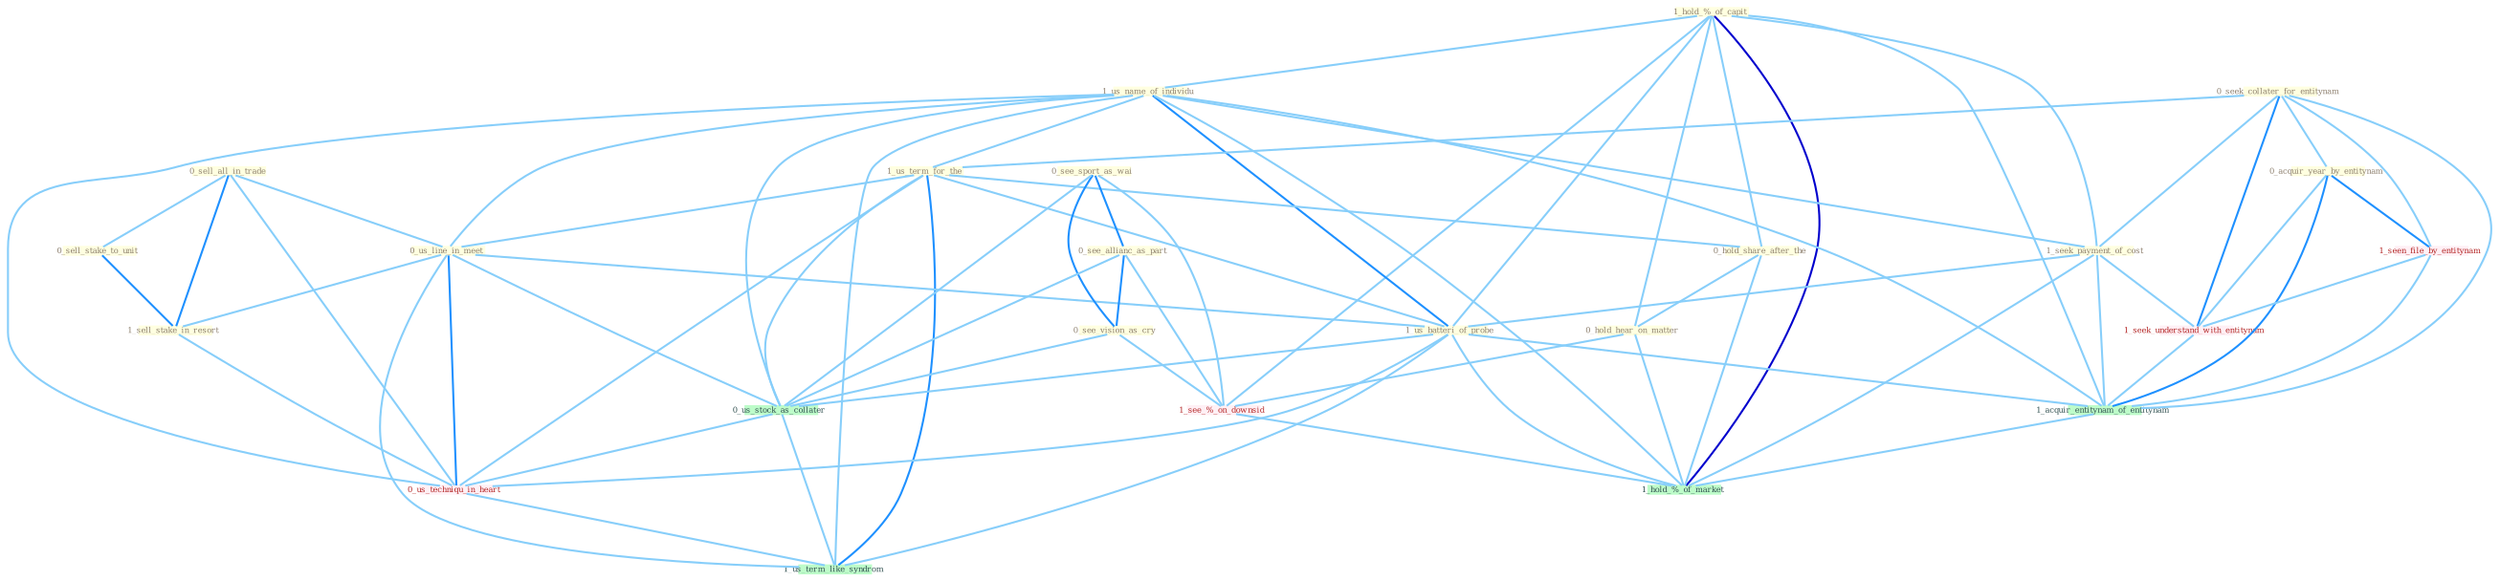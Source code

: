 Graph G{ 
    node
    [shape=polygon,style=filled,width=.5,height=.06,color="#BDFCC9",fixedsize=true,fontsize=4,
    fontcolor="#2f4f4f"];
    {node
    [color="#ffffe0", fontcolor="#8b7d6b"] "1_hold_%_of_capit " "0_sell_all_in_trade " "1_us_name_of_individu " "0_sell_stake_to_unit " "0_seek_collater_for_entitynam " "1_seek_payment_of_cost " "1_us_term_for_the " "0_us_line_in_meet " "0_acquir_year_by_entitynam " "0_hold_share_after_the " "0_see_sport_as_wai " "0_see_allianc_as_part " "0_see_vision_as_cry " "1_us_batteri_of_probe " "0_hold_hear_on_matter " "1_sell_stake_in_resort "}
{node [color="#fff0f5", fontcolor="#b22222"] "1_seen_file_by_entitynam " "1_seek_understand_with_entitynam " "0_us_techniqu_in_heart " "1_see_%_on_downsid "}
edge [color="#B0E2FF"];

	"1_hold_%_of_capit " -- "1_us_name_of_individu " [w="1", color="#87cefa" ];
	"1_hold_%_of_capit " -- "1_seek_payment_of_cost " [w="1", color="#87cefa" ];
	"1_hold_%_of_capit " -- "0_hold_share_after_the " [w="1", color="#87cefa" ];
	"1_hold_%_of_capit " -- "1_us_batteri_of_probe " [w="1", color="#87cefa" ];
	"1_hold_%_of_capit " -- "0_hold_hear_on_matter " [w="1", color="#87cefa" ];
	"1_hold_%_of_capit " -- "1_acquir_entitynam_of_entitynam " [w="1", color="#87cefa" ];
	"1_hold_%_of_capit " -- "1_see_%_on_downsid " [w="1", color="#87cefa" ];
	"1_hold_%_of_capit " -- "1_hold_%_of_market " [w="3", color="#0000cd" , len=0.6];
	"0_sell_all_in_trade " -- "0_sell_stake_to_unit " [w="1", color="#87cefa" ];
	"0_sell_all_in_trade " -- "0_us_line_in_meet " [w="1", color="#87cefa" ];
	"0_sell_all_in_trade " -- "1_sell_stake_in_resort " [w="2", color="#1e90ff" , len=0.8];
	"0_sell_all_in_trade " -- "0_us_techniqu_in_heart " [w="1", color="#87cefa" ];
	"1_us_name_of_individu " -- "1_seek_payment_of_cost " [w="1", color="#87cefa" ];
	"1_us_name_of_individu " -- "1_us_term_for_the " [w="1", color="#87cefa" ];
	"1_us_name_of_individu " -- "0_us_line_in_meet " [w="1", color="#87cefa" ];
	"1_us_name_of_individu " -- "1_us_batteri_of_probe " [w="2", color="#1e90ff" , len=0.8];
	"1_us_name_of_individu " -- "0_us_stock_as_collater " [w="1", color="#87cefa" ];
	"1_us_name_of_individu " -- "1_acquir_entitynam_of_entitynam " [w="1", color="#87cefa" ];
	"1_us_name_of_individu " -- "0_us_techniqu_in_heart " [w="1", color="#87cefa" ];
	"1_us_name_of_individu " -- "1_us_term_like_syndrom " [w="1", color="#87cefa" ];
	"1_us_name_of_individu " -- "1_hold_%_of_market " [w="1", color="#87cefa" ];
	"0_sell_stake_to_unit " -- "1_sell_stake_in_resort " [w="2", color="#1e90ff" , len=0.8];
	"0_seek_collater_for_entitynam " -- "1_seek_payment_of_cost " [w="1", color="#87cefa" ];
	"0_seek_collater_for_entitynam " -- "1_us_term_for_the " [w="1", color="#87cefa" ];
	"0_seek_collater_for_entitynam " -- "0_acquir_year_by_entitynam " [w="1", color="#87cefa" ];
	"0_seek_collater_for_entitynam " -- "1_seen_file_by_entitynam " [w="1", color="#87cefa" ];
	"0_seek_collater_for_entitynam " -- "1_seek_understand_with_entitynam " [w="2", color="#1e90ff" , len=0.8];
	"0_seek_collater_for_entitynam " -- "1_acquir_entitynam_of_entitynam " [w="1", color="#87cefa" ];
	"1_seek_payment_of_cost " -- "1_us_batteri_of_probe " [w="1", color="#87cefa" ];
	"1_seek_payment_of_cost " -- "1_seek_understand_with_entitynam " [w="1", color="#87cefa" ];
	"1_seek_payment_of_cost " -- "1_acquir_entitynam_of_entitynam " [w="1", color="#87cefa" ];
	"1_seek_payment_of_cost " -- "1_hold_%_of_market " [w="1", color="#87cefa" ];
	"1_us_term_for_the " -- "0_us_line_in_meet " [w="1", color="#87cefa" ];
	"1_us_term_for_the " -- "0_hold_share_after_the " [w="1", color="#87cefa" ];
	"1_us_term_for_the " -- "1_us_batteri_of_probe " [w="1", color="#87cefa" ];
	"1_us_term_for_the " -- "0_us_stock_as_collater " [w="1", color="#87cefa" ];
	"1_us_term_for_the " -- "0_us_techniqu_in_heart " [w="1", color="#87cefa" ];
	"1_us_term_for_the " -- "1_us_term_like_syndrom " [w="2", color="#1e90ff" , len=0.8];
	"0_us_line_in_meet " -- "1_us_batteri_of_probe " [w="1", color="#87cefa" ];
	"0_us_line_in_meet " -- "1_sell_stake_in_resort " [w="1", color="#87cefa" ];
	"0_us_line_in_meet " -- "0_us_stock_as_collater " [w="1", color="#87cefa" ];
	"0_us_line_in_meet " -- "0_us_techniqu_in_heart " [w="2", color="#1e90ff" , len=0.8];
	"0_us_line_in_meet " -- "1_us_term_like_syndrom " [w="1", color="#87cefa" ];
	"0_acquir_year_by_entitynam " -- "1_seen_file_by_entitynam " [w="2", color="#1e90ff" , len=0.8];
	"0_acquir_year_by_entitynam " -- "1_seek_understand_with_entitynam " [w="1", color="#87cefa" ];
	"0_acquir_year_by_entitynam " -- "1_acquir_entitynam_of_entitynam " [w="2", color="#1e90ff" , len=0.8];
	"0_hold_share_after_the " -- "0_hold_hear_on_matter " [w="1", color="#87cefa" ];
	"0_hold_share_after_the " -- "1_hold_%_of_market " [w="1", color="#87cefa" ];
	"0_see_sport_as_wai " -- "0_see_allianc_as_part " [w="2", color="#1e90ff" , len=0.8];
	"0_see_sport_as_wai " -- "0_see_vision_as_cry " [w="2", color="#1e90ff" , len=0.8];
	"0_see_sport_as_wai " -- "0_us_stock_as_collater " [w="1", color="#87cefa" ];
	"0_see_sport_as_wai " -- "1_see_%_on_downsid " [w="1", color="#87cefa" ];
	"0_see_allianc_as_part " -- "0_see_vision_as_cry " [w="2", color="#1e90ff" , len=0.8];
	"0_see_allianc_as_part " -- "0_us_stock_as_collater " [w="1", color="#87cefa" ];
	"0_see_allianc_as_part " -- "1_see_%_on_downsid " [w="1", color="#87cefa" ];
	"0_see_vision_as_cry " -- "0_us_stock_as_collater " [w="1", color="#87cefa" ];
	"0_see_vision_as_cry " -- "1_see_%_on_downsid " [w="1", color="#87cefa" ];
	"1_us_batteri_of_probe " -- "0_us_stock_as_collater " [w="1", color="#87cefa" ];
	"1_us_batteri_of_probe " -- "1_acquir_entitynam_of_entitynam " [w="1", color="#87cefa" ];
	"1_us_batteri_of_probe " -- "0_us_techniqu_in_heart " [w="1", color="#87cefa" ];
	"1_us_batteri_of_probe " -- "1_us_term_like_syndrom " [w="1", color="#87cefa" ];
	"1_us_batteri_of_probe " -- "1_hold_%_of_market " [w="1", color="#87cefa" ];
	"0_hold_hear_on_matter " -- "1_see_%_on_downsid " [w="1", color="#87cefa" ];
	"0_hold_hear_on_matter " -- "1_hold_%_of_market " [w="1", color="#87cefa" ];
	"1_sell_stake_in_resort " -- "0_us_techniqu_in_heart " [w="1", color="#87cefa" ];
	"1_seen_file_by_entitynam " -- "1_seek_understand_with_entitynam " [w="1", color="#87cefa" ];
	"1_seen_file_by_entitynam " -- "1_acquir_entitynam_of_entitynam " [w="1", color="#87cefa" ];
	"0_us_stock_as_collater " -- "0_us_techniqu_in_heart " [w="1", color="#87cefa" ];
	"0_us_stock_as_collater " -- "1_us_term_like_syndrom " [w="1", color="#87cefa" ];
	"1_seek_understand_with_entitynam " -- "1_acquir_entitynam_of_entitynam " [w="1", color="#87cefa" ];
	"1_acquir_entitynam_of_entitynam " -- "1_hold_%_of_market " [w="1", color="#87cefa" ];
	"0_us_techniqu_in_heart " -- "1_us_term_like_syndrom " [w="1", color="#87cefa" ];
	"1_see_%_on_downsid " -- "1_hold_%_of_market " [w="1", color="#87cefa" ];
}